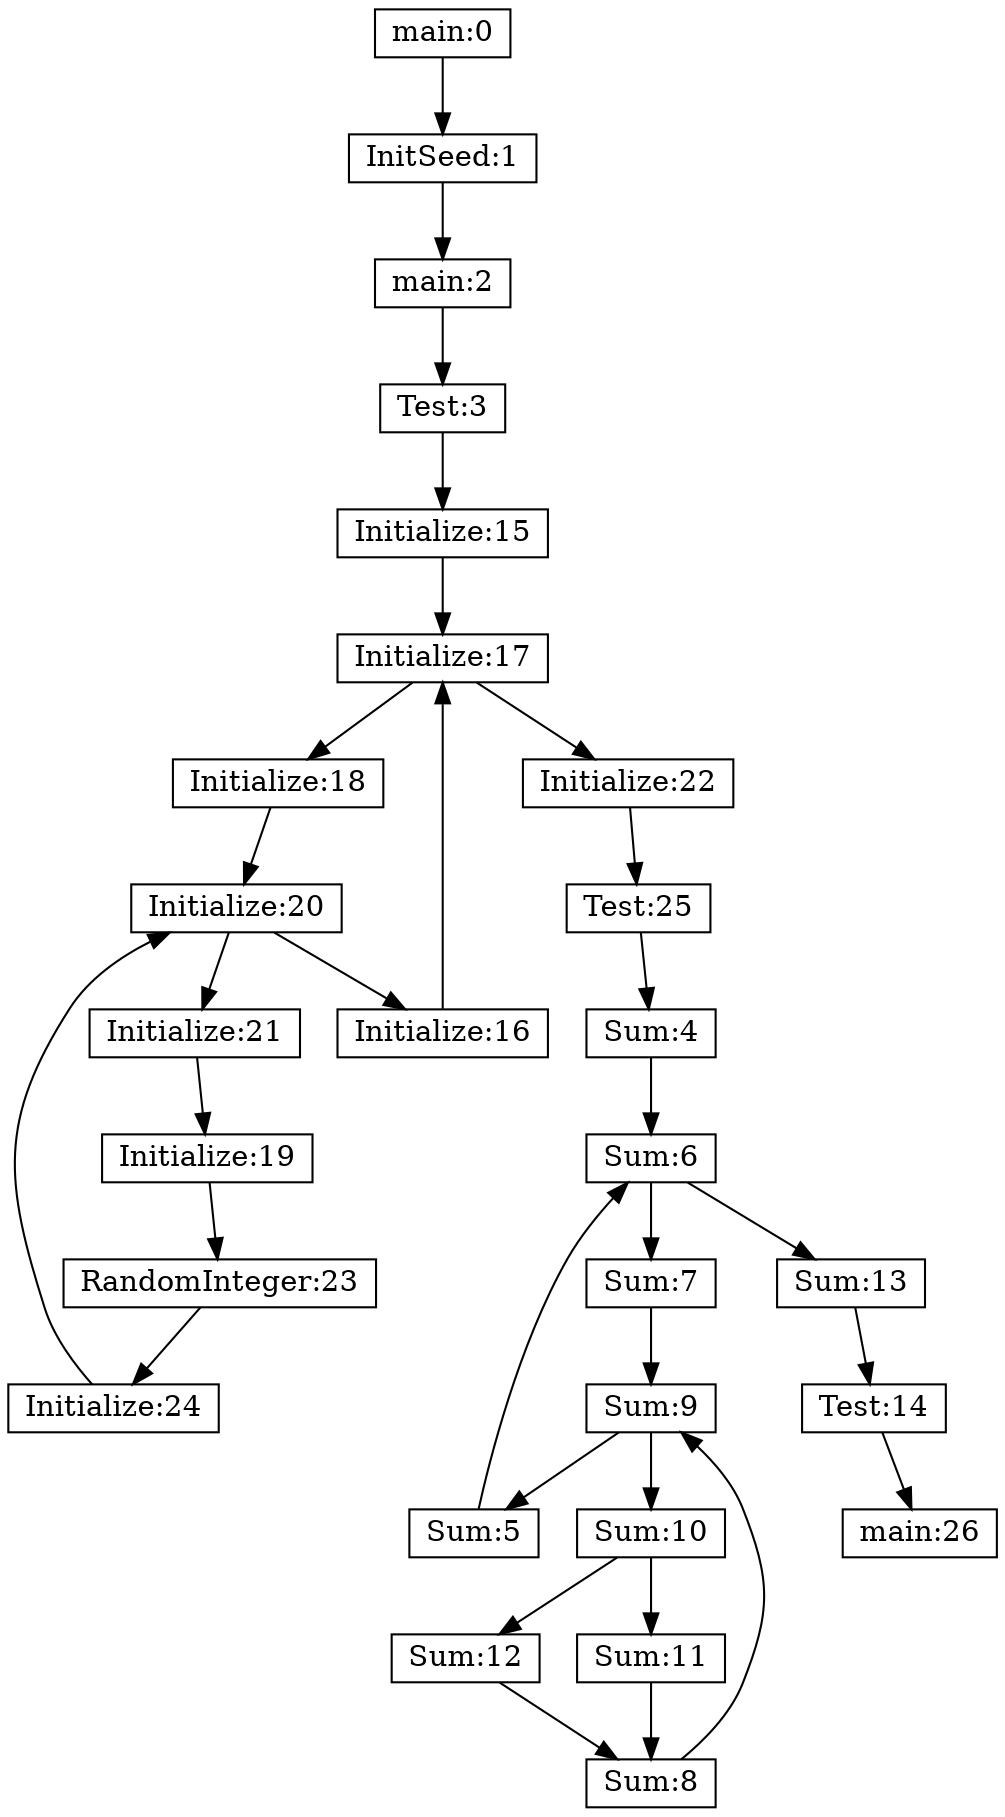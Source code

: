digraph CFG {
	node [shape=record,width=.1,height=.1];
	"main:0" -> "InitSeed:1";
	"InitSeed:1" -> "main:2";
	"main:2" -> "Test:3";
	"Test:3" -> "Initialize:15";
	"Sum:4" -> "Sum:6";
	"Sum:5" -> "Sum:6";
	"Sum:6" -> "Sum:7";
	"Sum:6" -> "Sum:13";
	"Sum:7" -> "Sum:9";
	"Sum:8" -> "Sum:9";
	"Sum:9" -> "Sum:10";
	"Sum:9" -> "Sum:5";
	"Sum:10" -> "Sum:11";
	"Sum:10" -> "Sum:12";
	"Sum:11" -> "Sum:8";
	"Sum:12" -> "Sum:8";
	"Sum:13" -> "Test:14";
	"Test:14" -> "main:26";
	"Initialize:15" -> "Initialize:17";
	"Initialize:16" -> "Initialize:17";
	"Initialize:17" -> "Initialize:18";
	"Initialize:17" -> "Initialize:22";
	"Initialize:18" -> "Initialize:20";
	"Initialize:19" -> "RandomInteger:23";
	"Initialize:20" -> "Initialize:21";
	"Initialize:20" -> "Initialize:16";
	"Initialize:21" -> "Initialize:19";
	"Initialize:22" -> "Test:25";
	"RandomInteger:23" -> "Initialize:24";
	"Initialize:24" -> "Initialize:20";
	"Test:25" -> "Sum:4";
}
